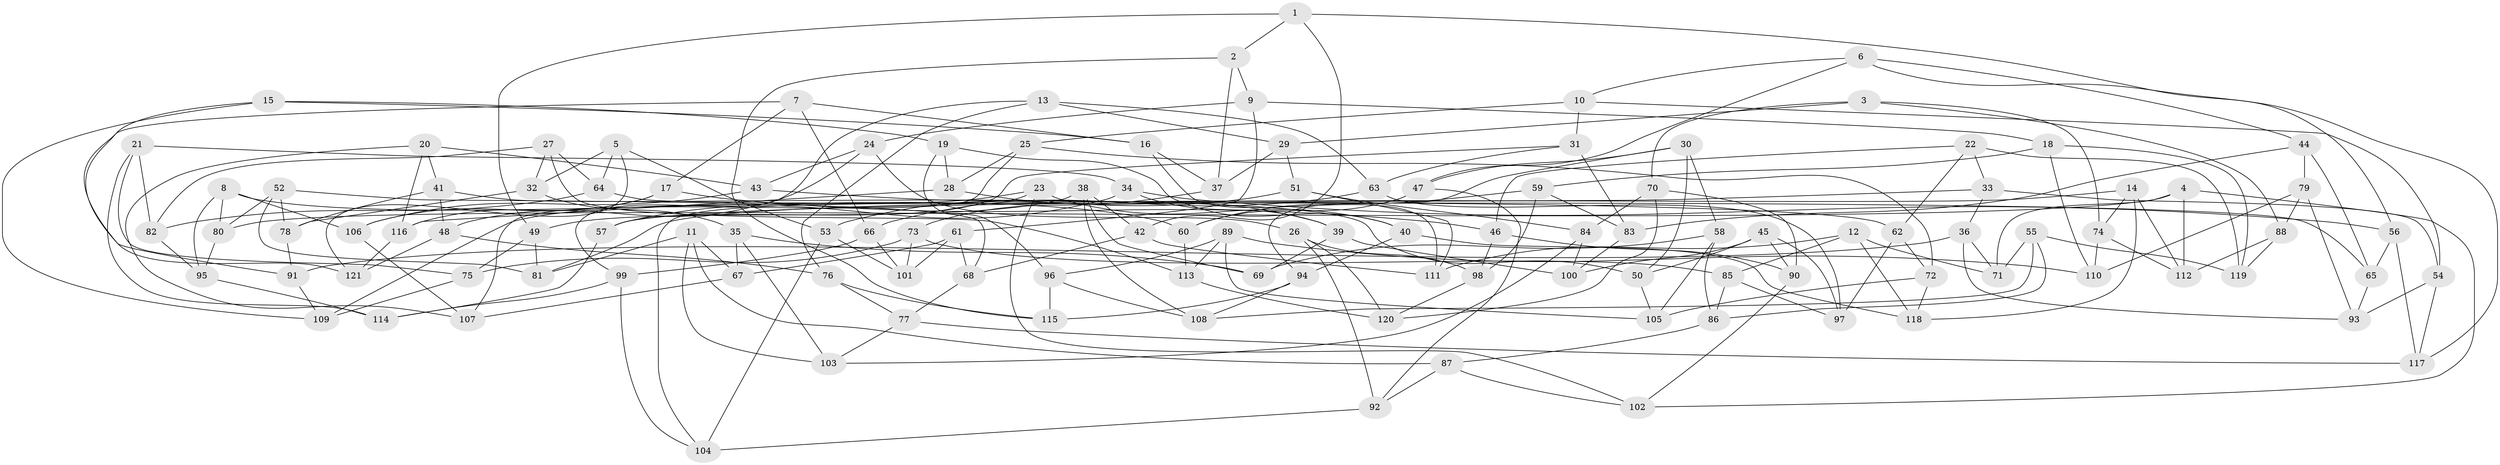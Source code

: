 // Generated by graph-tools (version 1.1) at 2025/26/03/09/25 03:26:59]
// undirected, 121 vertices, 242 edges
graph export_dot {
graph [start="1"]
  node [color=gray90,style=filled];
  1;
  2;
  3;
  4;
  5;
  6;
  7;
  8;
  9;
  10;
  11;
  12;
  13;
  14;
  15;
  16;
  17;
  18;
  19;
  20;
  21;
  22;
  23;
  24;
  25;
  26;
  27;
  28;
  29;
  30;
  31;
  32;
  33;
  34;
  35;
  36;
  37;
  38;
  39;
  40;
  41;
  42;
  43;
  44;
  45;
  46;
  47;
  48;
  49;
  50;
  51;
  52;
  53;
  54;
  55;
  56;
  57;
  58;
  59;
  60;
  61;
  62;
  63;
  64;
  65;
  66;
  67;
  68;
  69;
  70;
  71;
  72;
  73;
  74;
  75;
  76;
  77;
  78;
  79;
  80;
  81;
  82;
  83;
  84;
  85;
  86;
  87;
  88;
  89;
  90;
  91;
  92;
  93;
  94;
  95;
  96;
  97;
  98;
  99;
  100;
  101;
  102;
  103;
  104;
  105;
  106;
  107;
  108;
  109;
  110;
  111;
  112;
  113;
  114;
  115;
  116;
  117;
  118;
  119;
  120;
  121;
  1 -- 2;
  1 -- 49;
  1 -- 42;
  1 -- 56;
  2 -- 115;
  2 -- 9;
  2 -- 37;
  3 -- 74;
  3 -- 88;
  3 -- 70;
  3 -- 29;
  4 -- 102;
  4 -- 71;
  4 -- 112;
  4 -- 80;
  5 -- 64;
  5 -- 121;
  5 -- 32;
  5 -- 53;
  6 -- 47;
  6 -- 10;
  6 -- 44;
  6 -- 117;
  7 -- 16;
  7 -- 91;
  7 -- 17;
  7 -- 66;
  8 -- 95;
  8 -- 106;
  8 -- 60;
  8 -- 80;
  9 -- 24;
  9 -- 61;
  9 -- 18;
  10 -- 25;
  10 -- 31;
  10 -- 54;
  11 -- 67;
  11 -- 81;
  11 -- 87;
  11 -- 103;
  12 -- 111;
  12 -- 118;
  12 -- 71;
  12 -- 85;
  13 -- 29;
  13 -- 76;
  13 -- 63;
  13 -- 99;
  14 -- 112;
  14 -- 74;
  14 -- 81;
  14 -- 118;
  15 -- 109;
  15 -- 121;
  15 -- 19;
  15 -- 16;
  16 -- 37;
  16 -- 111;
  17 -- 46;
  17 -- 116;
  17 -- 106;
  18 -- 119;
  18 -- 59;
  18 -- 110;
  19 -- 40;
  19 -- 28;
  19 -- 96;
  20 -- 116;
  20 -- 41;
  20 -- 107;
  20 -- 43;
  21 -- 75;
  21 -- 82;
  21 -- 114;
  21 -- 34;
  22 -- 62;
  22 -- 33;
  22 -- 119;
  22 -- 46;
  23 -- 40;
  23 -- 102;
  23 -- 104;
  23 -- 109;
  24 -- 43;
  24 -- 48;
  24 -- 26;
  25 -- 72;
  25 -- 28;
  25 -- 107;
  26 -- 92;
  26 -- 98;
  26 -- 120;
  27 -- 82;
  27 -- 64;
  27 -- 113;
  27 -- 32;
  28 -- 39;
  28 -- 116;
  29 -- 37;
  29 -- 51;
  30 -- 47;
  30 -- 58;
  30 -- 50;
  30 -- 94;
  31 -- 63;
  31 -- 83;
  31 -- 57;
  32 -- 78;
  32 -- 35;
  33 -- 54;
  33 -- 57;
  33 -- 36;
  34 -- 56;
  34 -- 57;
  34 -- 39;
  35 -- 103;
  35 -- 67;
  35 -- 69;
  36 -- 93;
  36 -- 91;
  36 -- 71;
  37 -- 73;
  38 -- 42;
  38 -- 69;
  38 -- 49;
  38 -- 108;
  39 -- 100;
  39 -- 69;
  40 -- 118;
  40 -- 94;
  41 -- 50;
  41 -- 48;
  41 -- 78;
  42 -- 68;
  42 -- 111;
  43 -- 106;
  43 -- 62;
  44 -- 65;
  44 -- 79;
  44 -- 83;
  45 -- 100;
  45 -- 90;
  45 -- 50;
  45 -- 97;
  46 -- 98;
  46 -- 90;
  47 -- 92;
  47 -- 60;
  48 -- 76;
  48 -- 121;
  49 -- 81;
  49 -- 75;
  50 -- 105;
  51 -- 53;
  51 -- 84;
  51 -- 111;
  52 -- 80;
  52 -- 81;
  52 -- 68;
  52 -- 78;
  53 -- 101;
  53 -- 104;
  54 -- 117;
  54 -- 93;
  55 -- 108;
  55 -- 119;
  55 -- 86;
  55 -- 71;
  56 -- 65;
  56 -- 117;
  57 -- 114;
  58 -- 86;
  58 -- 105;
  58 -- 69;
  59 -- 60;
  59 -- 83;
  59 -- 98;
  60 -- 113;
  61 -- 67;
  61 -- 101;
  61 -- 68;
  62 -- 72;
  62 -- 97;
  63 -- 66;
  63 -- 97;
  64 -- 82;
  64 -- 65;
  65 -- 93;
  66 -- 101;
  66 -- 99;
  67 -- 107;
  68 -- 77;
  70 -- 120;
  70 -- 84;
  70 -- 90;
  72 -- 118;
  72 -- 105;
  73 -- 85;
  73 -- 75;
  73 -- 101;
  74 -- 110;
  74 -- 112;
  75 -- 109;
  76 -- 77;
  76 -- 115;
  77 -- 117;
  77 -- 103;
  78 -- 91;
  79 -- 93;
  79 -- 88;
  79 -- 110;
  80 -- 95;
  82 -- 95;
  83 -- 100;
  84 -- 100;
  84 -- 103;
  85 -- 97;
  85 -- 86;
  86 -- 87;
  87 -- 102;
  87 -- 92;
  88 -- 119;
  88 -- 112;
  89 -- 110;
  89 -- 113;
  89 -- 96;
  89 -- 105;
  90 -- 102;
  91 -- 109;
  92 -- 104;
  94 -- 108;
  94 -- 115;
  95 -- 114;
  96 -- 108;
  96 -- 115;
  98 -- 120;
  99 -- 114;
  99 -- 104;
  106 -- 107;
  113 -- 120;
  116 -- 121;
}
